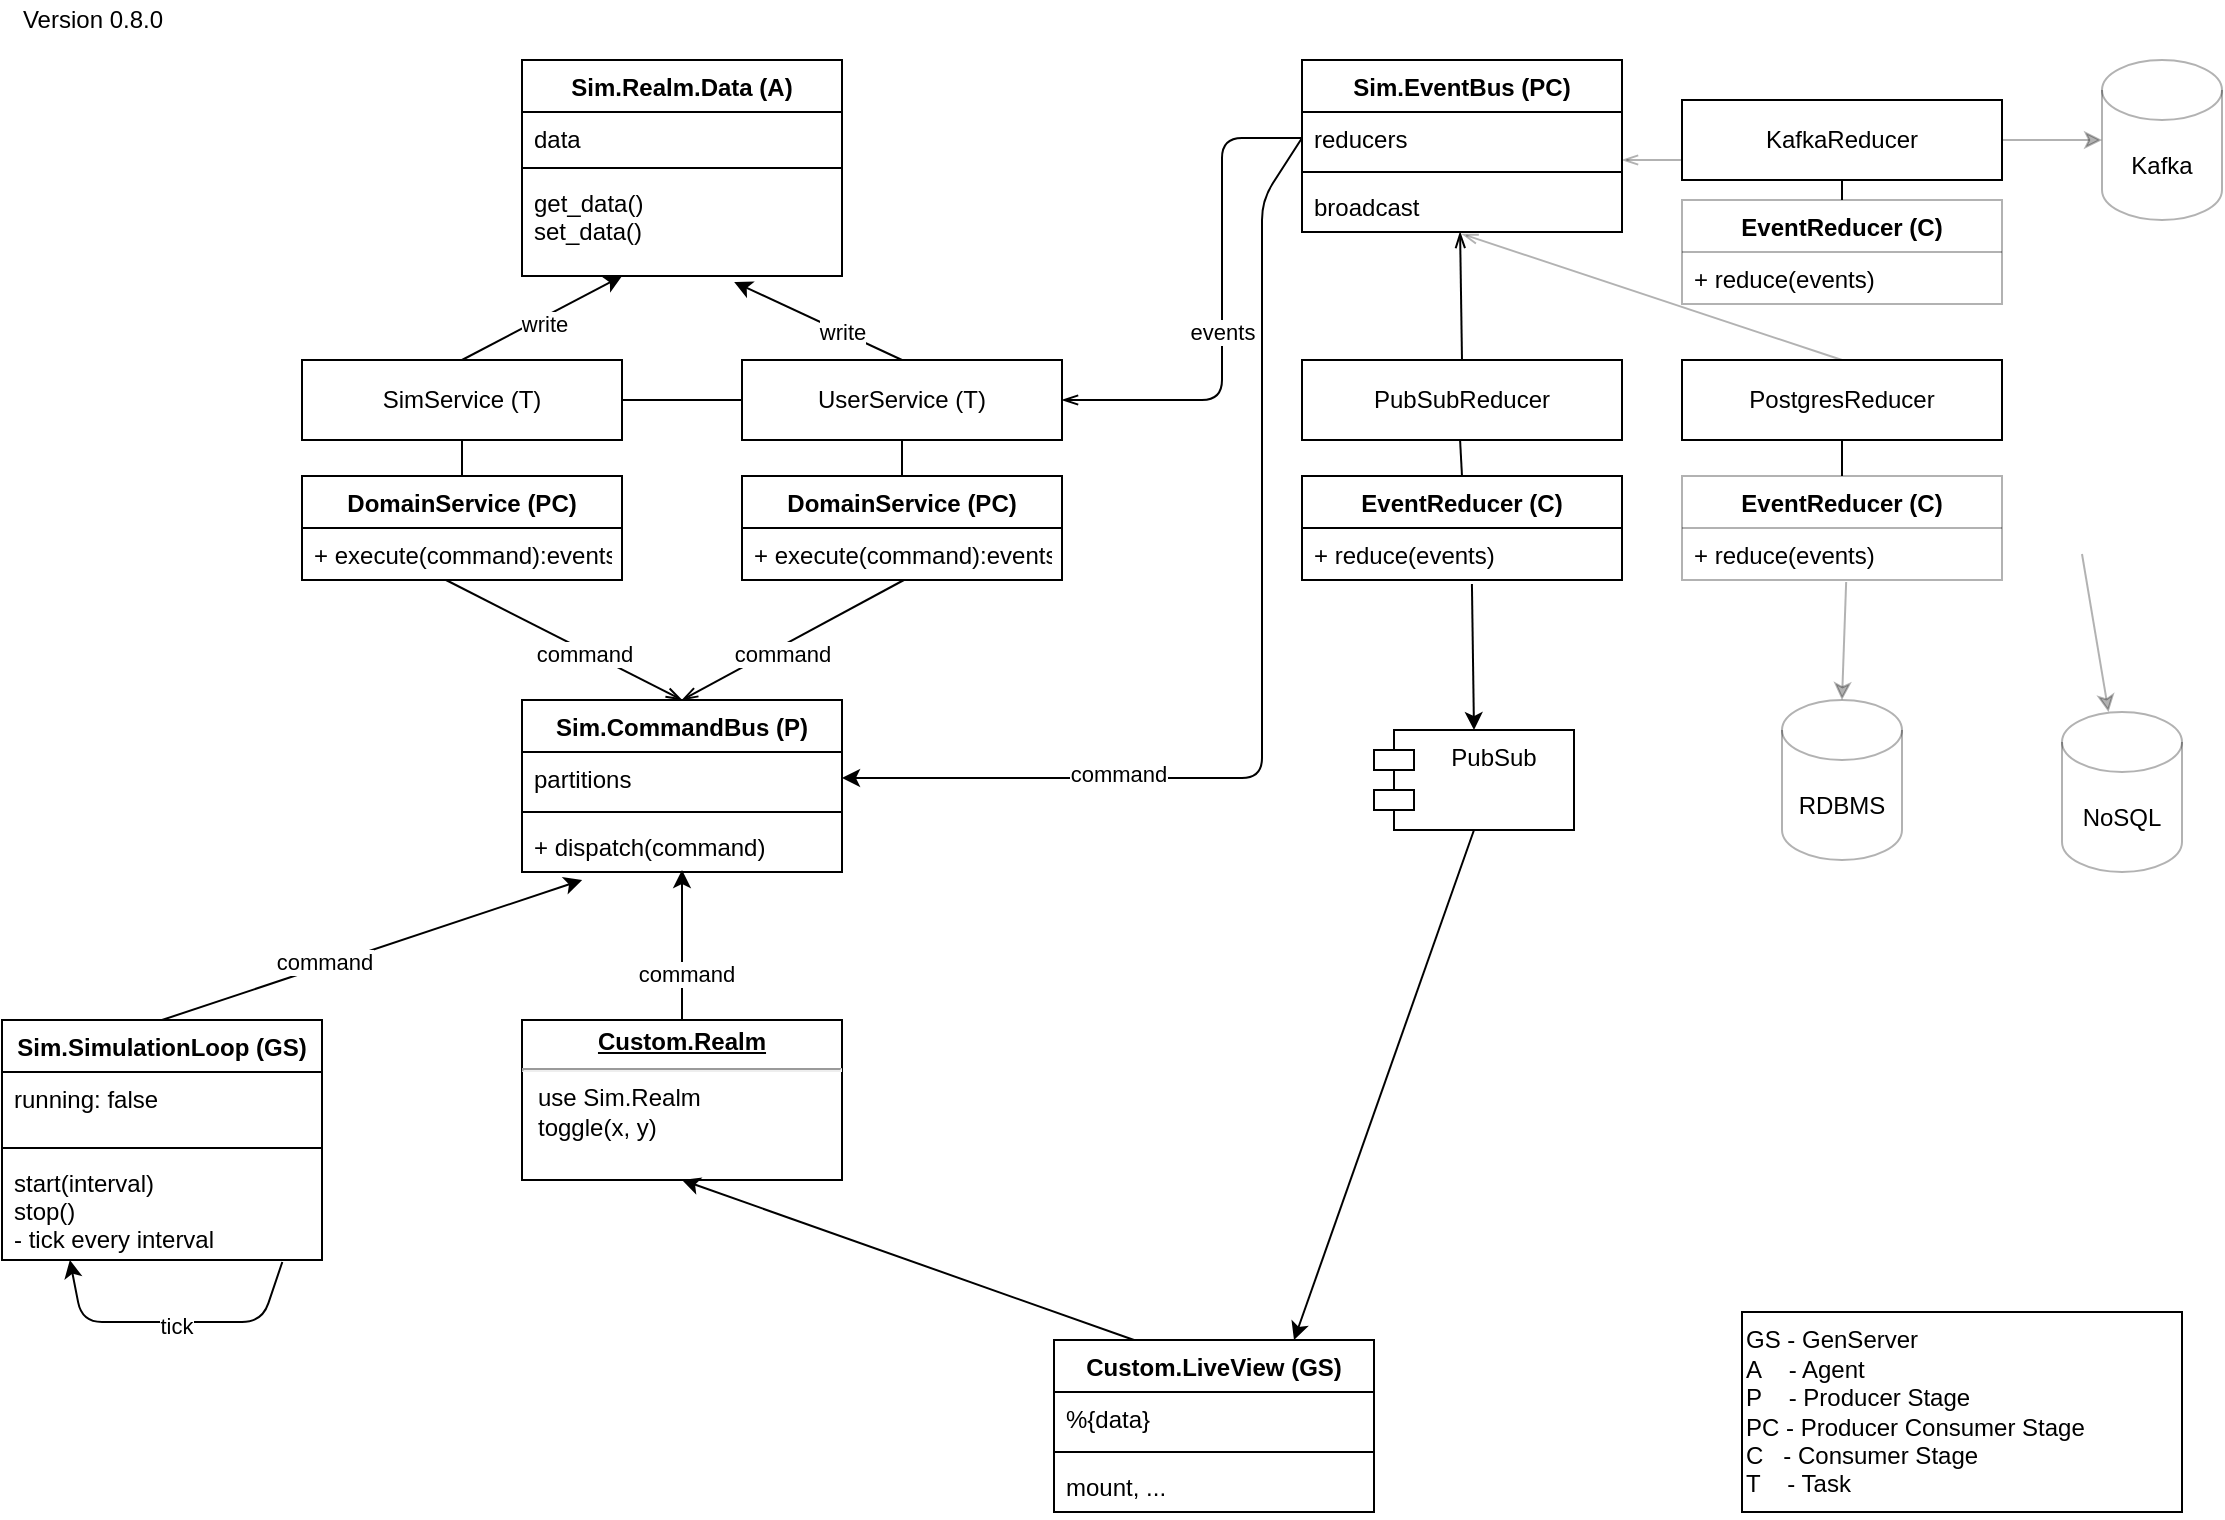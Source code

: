 <mxfile version="16.5.1" type="device"><diagram id="AdwI3hXEqUXo8Jf-QVOq" name="Page-1"><mxGraphModel dx="946" dy="616" grid="1" gridSize="10" guides="1" tooltips="1" connect="1" arrows="1" fold="1" page="1" pageScale="1" pageWidth="1169" pageHeight="827" math="0" shadow="0"><root><mxCell id="0"/><mxCell id="1" parent="0"/><mxCell id="UOPCzXccM1k2bYzfqvpx-34" value="&lt;p style=&quot;margin: 0px ; margin-top: 4px ; text-align: center ; text-decoration: underline&quot;&gt;&lt;b&gt;Custom.Realm&lt;/b&gt;&lt;/p&gt;&lt;hr&gt;&lt;p style=&quot;margin: 0px ; margin-left: 8px&quot;&gt;use Sim.Realm&lt;/p&gt;&lt;p style=&quot;margin: 0px ; margin-left: 8px&quot;&gt;toggle(x, y)&lt;/p&gt;" style="verticalAlign=top;align=left;overflow=fill;fontSize=12;fontFamily=Helvetica;html=1;" parent="1" vertex="1"><mxGeometry x="290" y="550" width="160" height="80" as="geometry"/></mxCell><mxCell id="UOPCzXccM1k2bYzfqvpx-37" style="edgeStyle=orthogonalEdgeStyle;rounded=0;orthogonalLoop=1;jettySize=auto;html=1;exitX=0.5;exitY=1;exitDx=0;exitDy=0;" parent="1" source="UOPCzXccM1k2bYzfqvpx-34" target="UOPCzXccM1k2bYzfqvpx-34" edge="1"><mxGeometry relative="1" as="geometry"/></mxCell><mxCell id="UOPCzXccM1k2bYzfqvpx-52" value="" style="endArrow=classic;html=1;entryX=0.5;entryY=1;entryDx=0;entryDy=0;exitX=0.25;exitY=0;exitDx=0;exitDy=0;" parent="1" source="UOPCzXccM1k2bYzfqvpx-47" target="UOPCzXccM1k2bYzfqvpx-34" edge="1"><mxGeometry width="50" height="50" relative="1" as="geometry"><mxPoint x="190" y="631" as="sourcePoint"/><mxPoint x="240" y="581" as="targetPoint"/></mxGeometry></mxCell><mxCell id="UOPCzXccM1k2bYzfqvpx-5" value="Sim.Realm.Data (A)" style="swimlane;fontStyle=1;align=center;verticalAlign=top;childLayout=stackLayout;horizontal=1;startSize=26;horizontalStack=0;resizeParent=1;resizeParentMax=0;resizeLast=0;collapsible=1;marginBottom=0;" parent="1" vertex="1"><mxGeometry x="290" y="70" width="160" height="108" as="geometry"/></mxCell><mxCell id="UOPCzXccM1k2bYzfqvpx-6" value="data" style="text;strokeColor=none;fillColor=none;align=left;verticalAlign=top;spacingLeft=4;spacingRight=4;overflow=hidden;rotatable=0;points=[[0,0.5],[1,0.5]];portConstraint=eastwest;" parent="UOPCzXccM1k2bYzfqvpx-5" vertex="1"><mxGeometry y="26" width="160" height="24" as="geometry"/></mxCell><mxCell id="UOPCzXccM1k2bYzfqvpx-7" value="" style="line;strokeWidth=1;fillColor=none;align=left;verticalAlign=middle;spacingTop=-1;spacingLeft=3;spacingRight=3;rotatable=0;labelPosition=right;points=[];portConstraint=eastwest;" parent="UOPCzXccM1k2bYzfqvpx-5" vertex="1"><mxGeometry y="50" width="160" height="8" as="geometry"/></mxCell><mxCell id="UOPCzXccM1k2bYzfqvpx-8" value="get_data()&#10;set_data()" style="text;strokeColor=none;fillColor=none;align=left;verticalAlign=top;spacingLeft=4;spacingRight=4;overflow=hidden;rotatable=0;points=[[0,0.5],[1,0.5]];portConstraint=eastwest;" parent="UOPCzXccM1k2bYzfqvpx-5" vertex="1"><mxGeometry y="58" width="160" height="50" as="geometry"/></mxCell><mxCell id="UOPCzXccM1k2bYzfqvpx-9" value="Sim.SimulationLoop (GS)" style="swimlane;fontStyle=1;align=center;verticalAlign=top;childLayout=stackLayout;horizontal=1;startSize=26;horizontalStack=0;resizeParent=1;resizeParentMax=0;resizeLast=0;collapsible=1;marginBottom=0;" parent="1" vertex="1"><mxGeometry x="30" y="550" width="160" height="120" as="geometry"/></mxCell><mxCell id="UOPCzXccM1k2bYzfqvpx-10" value="running: false" style="text;strokeColor=none;fillColor=none;align=left;verticalAlign=top;spacingLeft=4;spacingRight=4;overflow=hidden;rotatable=0;points=[[0,0.5],[1,0.5]];portConstraint=eastwest;" parent="UOPCzXccM1k2bYzfqvpx-9" vertex="1"><mxGeometry y="26" width="160" height="34" as="geometry"/></mxCell><mxCell id="UOPCzXccM1k2bYzfqvpx-11" value="" style="line;strokeWidth=1;fillColor=none;align=left;verticalAlign=middle;spacingTop=-1;spacingLeft=3;spacingRight=3;rotatable=0;labelPosition=right;points=[];portConstraint=eastwest;" parent="UOPCzXccM1k2bYzfqvpx-9" vertex="1"><mxGeometry y="60" width="160" height="8" as="geometry"/></mxCell><mxCell id="UOPCzXccM1k2bYzfqvpx-12" value="start(interval)&#10;stop()&#10;- tick every interval" style="text;strokeColor=none;fillColor=none;align=left;verticalAlign=top;spacingLeft=4;spacingRight=4;overflow=hidden;rotatable=0;points=[[0,0.5],[1,0.5]];portConstraint=eastwest;" parent="UOPCzXccM1k2bYzfqvpx-9" vertex="1"><mxGeometry y="68" width="160" height="52" as="geometry"/></mxCell><mxCell id="UOPCzXccM1k2bYzfqvpx-57" value="" style="endArrow=classic;html=1;entryX=0.212;entryY=1;entryDx=0;entryDy=0;entryPerimeter=0;exitX=0.876;exitY=1.019;exitDx=0;exitDy=0;exitPerimeter=0;" parent="UOPCzXccM1k2bYzfqvpx-9" source="UOPCzXccM1k2bYzfqvpx-12" target="UOPCzXccM1k2bYzfqvpx-12" edge="1"><mxGeometry width="50" height="50" relative="1" as="geometry"><mxPoint x="170" y="130" as="sourcePoint"/><mxPoint x="140" y="170" as="targetPoint"/><Array as="points"><mxPoint x="130" y="151"/><mxPoint x="40" y="151"/></Array></mxGeometry></mxCell><mxCell id="UOPCzXccM1k2bYzfqvpx-58" value="tick" style="edgeLabel;html=1;align=center;verticalAlign=middle;resizable=0;points=[];" parent="UOPCzXccM1k2bYzfqvpx-57" vertex="1" connectable="0"><mxGeometry x="-0.021" y="1" relative="1" as="geometry"><mxPoint y="1" as="offset"/></mxGeometry></mxCell><mxCell id="UOPCzXccM1k2bYzfqvpx-47" value="Custom.LiveView (GS)" style="swimlane;fontStyle=1;align=center;verticalAlign=top;childLayout=stackLayout;horizontal=1;startSize=26;horizontalStack=0;resizeParent=1;resizeParentMax=0;resizeLast=0;collapsible=1;marginBottom=0;" parent="1" vertex="1"><mxGeometry x="556" y="710" width="160" height="86" as="geometry"/></mxCell><mxCell id="UOPCzXccM1k2bYzfqvpx-48" value="%{data}" style="text;strokeColor=none;fillColor=none;align=left;verticalAlign=top;spacingLeft=4;spacingRight=4;overflow=hidden;rotatable=0;points=[[0,0.5],[1,0.5]];portConstraint=eastwest;" parent="UOPCzXccM1k2bYzfqvpx-47" vertex="1"><mxGeometry y="26" width="160" height="26" as="geometry"/></mxCell><mxCell id="UOPCzXccM1k2bYzfqvpx-49" value="" style="line;strokeWidth=1;fillColor=none;align=left;verticalAlign=middle;spacingTop=-1;spacingLeft=3;spacingRight=3;rotatable=0;labelPosition=right;points=[];portConstraint=eastwest;" parent="UOPCzXccM1k2bYzfqvpx-47" vertex="1"><mxGeometry y="52" width="160" height="8" as="geometry"/></mxCell><mxCell id="UOPCzXccM1k2bYzfqvpx-50" value="mount, ..." style="text;strokeColor=none;fillColor=none;align=left;verticalAlign=top;spacingLeft=4;spacingRight=4;overflow=hidden;rotatable=0;points=[[0,0.5],[1,0.5]];portConstraint=eastwest;" parent="UOPCzXccM1k2bYzfqvpx-47" vertex="1"><mxGeometry y="60" width="160" height="26" as="geometry"/></mxCell><mxCell id="2" value="Sim.CommandBus (P)" style="swimlane;fontStyle=1;align=center;verticalAlign=top;childLayout=stackLayout;horizontal=1;startSize=26;horizontalStack=0;resizeParent=1;resizeParentMax=0;resizeLast=0;collapsible=1;marginBottom=0;" parent="1" vertex="1"><mxGeometry x="290" y="390" width="160" height="86" as="geometry"/></mxCell><mxCell id="3" value="partitions" style="text;strokeColor=none;fillColor=none;align=left;verticalAlign=top;spacingLeft=4;spacingRight=4;overflow=hidden;rotatable=0;points=[[0,0.5],[1,0.5]];portConstraint=eastwest;" parent="2" vertex="1"><mxGeometry y="26" width="160" height="26" as="geometry"/></mxCell><mxCell id="4" value="" style="line;strokeWidth=1;fillColor=none;align=left;verticalAlign=middle;spacingTop=-1;spacingLeft=3;spacingRight=3;rotatable=0;labelPosition=right;points=[];portConstraint=eastwest;" parent="2" vertex="1"><mxGeometry y="52" width="160" height="8" as="geometry"/></mxCell><mxCell id="5" value="+ dispatch(command)" style="text;strokeColor=none;fillColor=none;align=left;verticalAlign=top;spacingLeft=4;spacingRight=4;overflow=hidden;rotatable=0;points=[[0,0.5],[1,0.5]];portConstraint=eastwest;" parent="2" vertex="1"><mxGeometry y="60" width="160" height="26" as="geometry"/></mxCell><mxCell id="6" value="DomainService (PC)" style="swimlane;fontStyle=1;align=center;verticalAlign=top;childLayout=stackLayout;horizontal=1;startSize=26;horizontalStack=0;resizeParent=1;resizeParentMax=0;resizeLast=0;collapsible=1;marginBottom=0;" parent="1" vertex="1"><mxGeometry x="180" y="278" width="160" height="52" as="geometry"/></mxCell><mxCell id="9" value="+ execute(command):events" style="text;strokeColor=none;fillColor=none;align=left;verticalAlign=top;spacingLeft=4;spacingRight=4;overflow=hidden;rotatable=0;points=[[0,0.5],[1,0.5]];portConstraint=eastwest;" parent="6" vertex="1"><mxGeometry y="26" width="160" height="26" as="geometry"/></mxCell><mxCell id="10" value="DomainService (PC)" style="swimlane;fontStyle=1;align=center;verticalAlign=top;childLayout=stackLayout;horizontal=1;startSize=26;horizontalStack=0;resizeParent=1;resizeParentMax=0;resizeLast=0;collapsible=1;marginBottom=0;" parent="1" vertex="1"><mxGeometry x="400" y="278" width="160" height="52" as="geometry"/></mxCell><mxCell id="13" value="+ execute(command):events" style="text;strokeColor=none;fillColor=none;align=left;verticalAlign=top;spacingLeft=4;spacingRight=4;overflow=hidden;rotatable=0;points=[[0,0.5],[1,0.5]];portConstraint=eastwest;" parent="10" vertex="1"><mxGeometry y="26" width="160" height="26" as="geometry"/></mxCell><mxCell id="14" value="Sim.EventBus (PC)" style="swimlane;fontStyle=1;align=center;verticalAlign=top;childLayout=stackLayout;horizontal=1;startSize=26;horizontalStack=0;resizeParent=1;resizeParentMax=0;resizeLast=0;collapsible=1;marginBottom=0;" parent="1" vertex="1"><mxGeometry x="680" y="70" width="160" height="86" as="geometry"/></mxCell><mxCell id="15" value="reducers" style="text;strokeColor=none;fillColor=none;align=left;verticalAlign=top;spacingLeft=4;spacingRight=4;overflow=hidden;rotatable=0;points=[[0,0.5],[1,0.5]];portConstraint=eastwest;" parent="14" vertex="1"><mxGeometry y="26" width="160" height="26" as="geometry"/></mxCell><mxCell id="16" value="" style="line;strokeWidth=1;fillColor=none;align=left;verticalAlign=middle;spacingTop=-1;spacingLeft=3;spacingRight=3;rotatable=0;labelPosition=right;points=[];portConstraint=eastwest;" parent="14" vertex="1"><mxGeometry y="52" width="160" height="8" as="geometry"/></mxCell><mxCell id="17" value="broadcast" style="text;strokeColor=none;fillColor=none;align=left;verticalAlign=top;spacingLeft=4;spacingRight=4;overflow=hidden;rotatable=0;points=[[0,0.5],[1,0.5]];portConstraint=eastwest;" parent="14" vertex="1"><mxGeometry y="60" width="160" height="26" as="geometry"/></mxCell><mxCell id="18" value="EventReducer (C)" style="swimlane;fontStyle=1;align=center;verticalAlign=top;childLayout=stackLayout;horizontal=1;startSize=26;horizontalStack=0;resizeParent=1;resizeParentMax=0;resizeLast=0;collapsible=1;marginBottom=0;" parent="1" vertex="1"><mxGeometry x="680" y="278" width="160" height="52" as="geometry"/></mxCell><mxCell id="21" value="+ reduce(events)" style="text;strokeColor=none;fillColor=none;align=left;verticalAlign=top;spacingLeft=4;spacingRight=4;overflow=hidden;rotatable=0;points=[[0,0.5],[1,0.5]];portConstraint=eastwest;" parent="18" vertex="1"><mxGeometry y="26" width="160" height="26" as="geometry"/></mxCell><mxCell id="22" value="PubSub" style="shape=module;align=left;spacingLeft=20;align=center;verticalAlign=top;" parent="1" vertex="1"><mxGeometry x="716" y="405" width="100" height="50" as="geometry"/></mxCell><mxCell id="23" value="RDBMS" style="shape=cylinder3;whiteSpace=wrap;html=1;boundedLbl=1;backgroundOutline=1;size=15;opacity=30;" parent="1" vertex="1"><mxGeometry x="920" y="390" width="60" height="80" as="geometry"/></mxCell><mxCell id="24" value="NoSQL" style="shape=cylinder3;whiteSpace=wrap;html=1;boundedLbl=1;backgroundOutline=1;size=15;opacity=30;" parent="1" vertex="1"><mxGeometry x="1060" y="396" width="60" height="80" as="geometry"/></mxCell><mxCell id="25" value="" style="endArrow=classic;html=1;exitX=0.5;exitY=1;exitDx=0;exitDy=0;entryX=0.75;entryY=0;entryDx=0;entryDy=0;" parent="1" source="22" target="UOPCzXccM1k2bYzfqvpx-47" edge="1"><mxGeometry width="50" height="50" relative="1" as="geometry"><mxPoint x="600" y="660" as="sourcePoint"/><mxPoint x="850" y="670" as="targetPoint"/></mxGeometry></mxCell><mxCell id="26" value="" style="endArrow=classic;html=1;exitX=0.5;exitY=0;exitDx=0;exitDy=0;entryX=0.5;entryY=0.962;entryDx=0;entryDy=0;entryPerimeter=0;" parent="1" source="UOPCzXccM1k2bYzfqvpx-34" target="5" edge="1"><mxGeometry width="50" height="50" relative="1" as="geometry"><mxPoint x="560" y="400" as="sourcePoint"/><mxPoint x="610" y="350" as="targetPoint"/></mxGeometry></mxCell><mxCell id="48" value="command" style="edgeLabel;html=1;align=center;verticalAlign=middle;resizable=0;points=[];" parent="26" vertex="1" connectable="0"><mxGeometry x="-0.374" y="-2" relative="1" as="geometry"><mxPoint as="offset"/></mxGeometry></mxCell><mxCell id="27" value="" style="endArrow=none;html=1;exitX=0.5;exitY=0;exitDx=0;exitDy=0;entryX=0.506;entryY=1;entryDx=0;entryDy=0;entryPerimeter=0;startArrow=openThin;startFill=0;endFill=0;" parent="1" source="2" target="13" edge="1"><mxGeometry width="50" height="50" relative="1" as="geometry"><mxPoint x="560" y="400" as="sourcePoint"/><mxPoint x="481" y="297" as="targetPoint"/></mxGeometry></mxCell><mxCell id="47" value="command" style="edgeLabel;html=1;align=center;verticalAlign=middle;resizable=0;points=[];" parent="27" vertex="1" connectable="0"><mxGeometry x="-0.138" y="-3" relative="1" as="geometry"><mxPoint as="offset"/></mxGeometry></mxCell><mxCell id="28" value="" style="endArrow=none;html=1;exitX=0.5;exitY=0;exitDx=0;exitDy=0;entryX=0.45;entryY=1;entryDx=0;entryDy=0;entryPerimeter=0;endFill=0;startArrow=openThin;startFill=0;" parent="1" source="2" target="9" edge="1"><mxGeometry width="50" height="50" relative="1" as="geometry"><mxPoint x="560" y="400" as="sourcePoint"/><mxPoint x="610" y="350" as="targetPoint"/></mxGeometry></mxCell><mxCell id="46" value="command" style="edgeLabel;html=1;align=center;verticalAlign=middle;resizable=0;points=[];" parent="28" vertex="1" connectable="0"><mxGeometry x="-0.311" y="1" relative="1" as="geometry"><mxPoint x="-8.54" y="-4" as="offset"/></mxGeometry></mxCell><mxCell id="29" value="" style="endArrow=classic;html=1;exitX=0.5;exitY=0;exitDx=0;exitDy=0;entryX=0.188;entryY=1.154;entryDx=0;entryDy=0;entryPerimeter=0;" parent="1" source="UOPCzXccM1k2bYzfqvpx-9" target="5" edge="1"><mxGeometry width="50" height="50" relative="1" as="geometry"><mxPoint x="160" y="610" as="sourcePoint"/><mxPoint x="210" y="560" as="targetPoint"/></mxGeometry></mxCell><mxCell id="49" value="command" style="edgeLabel;html=1;align=center;verticalAlign=middle;resizable=0;points=[];" parent="29" vertex="1" connectable="0"><mxGeometry x="-0.223" y="2" relative="1" as="geometry"><mxPoint as="offset"/></mxGeometry></mxCell><mxCell id="30" value="" style="endArrow=classic;html=1;exitX=0.5;exitY=0;exitDx=0;exitDy=0;entryX=0.313;entryY=1;entryDx=0;entryDy=0;entryPerimeter=0;" parent="1" source="hB40wDocYYzdsAfpNiLK-57" target="UOPCzXccM1k2bYzfqvpx-8" edge="1"><mxGeometry width="50" height="50" relative="1" as="geometry"><mxPoint x="410" y="210" as="sourcePoint"/><mxPoint x="360" y="180" as="targetPoint"/></mxGeometry></mxCell><mxCell id="44" value="write" style="edgeLabel;html=1;align=center;verticalAlign=middle;resizable=0;points=[];" parent="30" vertex="1" connectable="0"><mxGeometry x="-0.013" y="-3" relative="1" as="geometry"><mxPoint as="offset"/></mxGeometry></mxCell><mxCell id="31" value="" style="endArrow=classic;html=1;entryX=0.663;entryY=1.06;entryDx=0;entryDy=0;entryPerimeter=0;exitX=0.5;exitY=0;exitDx=0;exitDy=0;" parent="1" source="hB40wDocYYzdsAfpNiLK-59" target="UOPCzXccM1k2bYzfqvpx-8" edge="1"><mxGeometry width="50" height="50" relative="1" as="geometry"><mxPoint x="500" y="200" as="sourcePoint"/><mxPoint x="460" y="160" as="targetPoint"/></mxGeometry></mxCell><mxCell id="45" value="write" style="edgeLabel;html=1;align=center;verticalAlign=middle;resizable=0;points=[];" parent="31" vertex="1" connectable="0"><mxGeometry x="-0.291" relative="1" as="geometry"><mxPoint as="offset"/></mxGeometry></mxCell><mxCell id="32" value="EventReducer (C)" style="swimlane;fontStyle=1;align=center;verticalAlign=top;childLayout=stackLayout;horizontal=1;startSize=26;horizontalStack=0;resizeParent=1;resizeParentMax=0;resizeLast=0;collapsible=1;marginBottom=0;opacity=30;" parent="1" vertex="1"><mxGeometry x="870" y="278" width="160" height="52" as="geometry"/></mxCell><mxCell id="35" value="+ reduce(events)" style="text;strokeColor=none;fillColor=none;align=left;verticalAlign=top;spacingLeft=4;spacingRight=4;overflow=hidden;rotatable=0;points=[[0,0.5],[1,0.5]];portConstraint=eastwest;opacity=30;" parent="32" vertex="1"><mxGeometry y="26" width="160" height="26" as="geometry"/></mxCell><mxCell id="36" value="" style="endArrow=none;html=1;exitX=0.494;exitY=1;exitDx=0;exitDy=0;exitPerimeter=0;entryX=0.5;entryY=0;entryDx=0;entryDy=0;endFill=0;startArrow=none;startFill=0;" parent="1" source="hB40wDocYYzdsAfpNiLK-68" target="18" edge="1"><mxGeometry width="50" height="50" relative="1" as="geometry"><mxPoint x="570" y="260" as="sourcePoint"/><mxPoint x="620" y="210" as="targetPoint"/></mxGeometry></mxCell><mxCell id="38" value="" style="endArrow=none;html=1;entryX=0.5;entryY=0;entryDx=0;entryDy=0;opacity=30;startArrow=openThin;startFill=0;endFill=0;" parent="1" target="hB40wDocYYzdsAfpNiLK-72" edge="1"><mxGeometry width="50" height="50" relative="1" as="geometry"><mxPoint x="760" y="157" as="sourcePoint"/><mxPoint x="620" y="210" as="targetPoint"/></mxGeometry></mxCell><mxCell id="39" value="" style="endArrow=classic;html=1;exitX=0.531;exitY=1.077;exitDx=0;exitDy=0;exitPerimeter=0;entryX=0.5;entryY=0;entryDx=0;entryDy=0;" parent="1" source="21" target="22" edge="1"><mxGeometry width="50" height="50" relative="1" as="geometry"><mxPoint x="570" y="420" as="sourcePoint"/><mxPoint x="620" y="370" as="targetPoint"/></mxGeometry></mxCell><mxCell id="40" value="" style="endArrow=classic;html=1;entryX=0.5;entryY=0;entryDx=0;entryDy=0;entryPerimeter=0;opacity=30;exitX=0.513;exitY=1.038;exitDx=0;exitDy=0;exitPerimeter=0;" parent="1" source="35" target="23" edge="1"><mxGeometry width="50" height="50" relative="1" as="geometry"><mxPoint x="920" y="340" as="sourcePoint"/><mxPoint x="620" y="370" as="targetPoint"/></mxGeometry></mxCell><mxCell id="41" value="" style="endArrow=classic;html=1;opacity=30;" parent="1" target="24" edge="1"><mxGeometry width="50" height="50" relative="1" as="geometry"><mxPoint x="1070" y="317" as="sourcePoint"/><mxPoint x="620" y="370" as="targetPoint"/></mxGeometry></mxCell><mxCell id="42" value="" style="endArrow=none;html=1;exitX=1;exitY=0.5;exitDx=0;exitDy=0;entryX=0;entryY=0.5;entryDx=0;entryDy=0;endFill=0;startArrow=openThin;startFill=0;" parent="1" source="hB40wDocYYzdsAfpNiLK-59" target="15" edge="1"><mxGeometry width="50" height="50" relative="1" as="geometry"><mxPoint x="570" y="280" as="sourcePoint"/><mxPoint x="620" y="230" as="targetPoint"/><Array as="points"><mxPoint x="640" y="240"/><mxPoint x="640" y="109"/></Array></mxGeometry></mxCell><mxCell id="43" value="events" style="edgeLabel;html=1;align=center;verticalAlign=middle;resizable=0;points=[];" parent="42" vertex="1" connectable="0"><mxGeometry x="-0.092" relative="1" as="geometry"><mxPoint as="offset"/></mxGeometry></mxCell><mxCell id="50" value="Kafka" style="shape=cylinder3;whiteSpace=wrap;html=1;boundedLbl=1;backgroundOutline=1;size=15;opacity=30;" parent="1" vertex="1"><mxGeometry x="1080" y="70" width="60" height="80" as="geometry"/></mxCell><mxCell id="51" value="EventReducer (C)" style="swimlane;fontStyle=1;align=center;verticalAlign=top;childLayout=stackLayout;horizontal=1;startSize=26;horizontalStack=0;resizeParent=1;resizeParentMax=0;resizeLast=0;collapsible=1;marginBottom=0;opacity=30;" parent="1" vertex="1"><mxGeometry x="870" y="140" width="160" height="52" as="geometry"/></mxCell><mxCell id="54" value="+ reduce(events)" style="text;strokeColor=none;fillColor=none;align=left;verticalAlign=top;spacingLeft=4;spacingRight=4;overflow=hidden;rotatable=0;points=[[0,0.5],[1,0.5]];portConstraint=eastwest;opacity=30;" parent="51" vertex="1"><mxGeometry y="26" width="160" height="26" as="geometry"/></mxCell><mxCell id="55" value="" style="endArrow=classic;html=1;exitX=1;exitY=0.5;exitDx=0;exitDy=0;entryX=0;entryY=0.5;entryDx=0;entryDy=0;entryPerimeter=0;opacity=30;" parent="1" source="hB40wDocYYzdsAfpNiLK-70" target="50" edge="1"><mxGeometry width="50" height="50" relative="1" as="geometry"><mxPoint x="1040" y="120" as="sourcePoint"/><mxPoint x="580" y="292" as="targetPoint"/></mxGeometry></mxCell><mxCell id="56" value="" style="endArrow=none;html=1;entryX=0;entryY=0.75;entryDx=0;entryDy=0;opacity=30;startArrow=openThin;startFill=0;endFill=0;" parent="1" target="hB40wDocYYzdsAfpNiLK-70" edge="1"><mxGeometry width="50" height="50" relative="1" as="geometry"><mxPoint x="840" y="120" as="sourcePoint"/><mxPoint x="880" y="120" as="targetPoint"/></mxGeometry></mxCell><mxCell id="hB40wDocYYzdsAfpNiLK-57" value="SimService (T)" style="rounded=0;whiteSpace=wrap;html=1;" parent="1" vertex="1"><mxGeometry x="180" y="220" width="160" height="40" as="geometry"/></mxCell><mxCell id="hB40wDocYYzdsAfpNiLK-58" value="" style="endArrow=none;html=1;rounded=0;entryX=0.5;entryY=1;entryDx=0;entryDy=0;exitX=0.5;exitY=0;exitDx=0;exitDy=0;" parent="1" source="6" target="hB40wDocYYzdsAfpNiLK-57" edge="1"><mxGeometry width="50" height="50" relative="1" as="geometry"><mxPoint x="450" y="380" as="sourcePoint"/><mxPoint x="500" y="330" as="targetPoint"/></mxGeometry></mxCell><mxCell id="hB40wDocYYzdsAfpNiLK-59" value="UserService (T)" style="rounded=0;whiteSpace=wrap;html=1;" parent="1" vertex="1"><mxGeometry x="400" y="220" width="160" height="40" as="geometry"/></mxCell><mxCell id="hB40wDocYYzdsAfpNiLK-61" value="" style="endArrow=none;html=1;rounded=0;entryX=0.5;entryY=1;entryDx=0;entryDy=0;exitX=0.5;exitY=0;exitDx=0;exitDy=0;" parent="1" source="10" target="hB40wDocYYzdsAfpNiLK-59" edge="1"><mxGeometry width="50" height="50" relative="1" as="geometry"><mxPoint x="450" y="380" as="sourcePoint"/><mxPoint x="500" y="330" as="targetPoint"/></mxGeometry></mxCell><mxCell id="hB40wDocYYzdsAfpNiLK-62" value="" style="endArrow=none;html=1;rounded=0;exitX=1;exitY=0.5;exitDx=0;exitDy=0;entryX=0;entryY=0.5;entryDx=0;entryDy=0;" parent="1" source="hB40wDocYYzdsAfpNiLK-57" target="hB40wDocYYzdsAfpNiLK-59" edge="1"><mxGeometry width="50" height="50" relative="1" as="geometry"><mxPoint x="450" y="350" as="sourcePoint"/><mxPoint x="500" y="300" as="targetPoint"/></mxGeometry></mxCell><mxCell id="hB40wDocYYzdsAfpNiLK-64" value="GS - GenServer&lt;br&gt;A&amp;nbsp; &amp;nbsp; - Agent&lt;br&gt;P&amp;nbsp; &amp;nbsp; - Producer Stage&lt;br&gt;PC - Producer Consumer Stage&lt;br&gt;C&amp;nbsp; &amp;nbsp;- Consumer Stage&lt;br&gt;T&amp;nbsp; &amp;nbsp; - Task" style="rounded=0;whiteSpace=wrap;html=1;align=left;" parent="1" vertex="1"><mxGeometry x="900" y="696" width="220" height="100" as="geometry"/></mxCell><mxCell id="hB40wDocYYzdsAfpNiLK-65" value="Version 0.8.0" style="text;html=1;align=center;verticalAlign=middle;resizable=0;points=[];autosize=1;strokeColor=none;fillColor=none;" parent="1" vertex="1"><mxGeometry x="30" y="40" width="90" height="20" as="geometry"/></mxCell><mxCell id="hB40wDocYYzdsAfpNiLK-68" value="PubSubReducer" style="rounded=0;whiteSpace=wrap;html=1;" parent="1" vertex="1"><mxGeometry x="680" y="220" width="160" height="40" as="geometry"/></mxCell><mxCell id="hB40wDocYYzdsAfpNiLK-69" value="" style="endArrow=none;html=1;exitX=0.494;exitY=1;exitDx=0;exitDy=0;exitPerimeter=0;entryX=0.5;entryY=0;entryDx=0;entryDy=0;endFill=0;startArrow=openThin;startFill=0;" parent="1" source="17" target="hB40wDocYYzdsAfpNiLK-68" edge="1"><mxGeometry width="50" height="50" relative="1" as="geometry"><mxPoint x="759.04" y="156" as="sourcePoint"/><mxPoint x="760" y="278" as="targetPoint"/></mxGeometry></mxCell><mxCell id="hB40wDocYYzdsAfpNiLK-70" value="KafkaReducer" style="rounded=0;whiteSpace=wrap;html=1;" parent="1" vertex="1"><mxGeometry x="870" y="90" width="160" height="40" as="geometry"/></mxCell><mxCell id="hB40wDocYYzdsAfpNiLK-72" value="PostgresReducer" style="rounded=0;whiteSpace=wrap;html=1;" parent="1" vertex="1"><mxGeometry x="870" y="220" width="160" height="40" as="geometry"/></mxCell><mxCell id="hB40wDocYYzdsAfpNiLK-74" value="" style="endArrow=none;html=1;rounded=0;entryX=0.5;entryY=1;entryDx=0;entryDy=0;exitX=0.5;exitY=0;exitDx=0;exitDy=0;" parent="1" source="32" target="hB40wDocYYzdsAfpNiLK-72" edge="1"><mxGeometry width="50" height="50" relative="1" as="geometry"><mxPoint x="670" y="350" as="sourcePoint"/><mxPoint x="720" y="300" as="targetPoint"/></mxGeometry></mxCell><mxCell id="hB40wDocYYzdsAfpNiLK-75" value="" style="endArrow=none;html=1;rounded=0;entryX=0.5;entryY=1;entryDx=0;entryDy=0;exitX=0.5;exitY=0;exitDx=0;exitDy=0;" parent="1" source="51" target="hB40wDocYYzdsAfpNiLK-70" edge="1"><mxGeometry width="50" height="50" relative="1" as="geometry"><mxPoint x="950" y="308" as="sourcePoint"/><mxPoint x="950" y="290" as="targetPoint"/></mxGeometry></mxCell><mxCell id="WZIZjPha1K02m6V-Bmab-57" value="" style="endArrow=classic;html=1;rounded=1;exitX=0;exitY=0.5;exitDx=0;exitDy=0;entryX=1;entryY=0.5;entryDx=0;entryDy=0;" edge="1" parent="1" source="15" target="3"><mxGeometry width="50" height="50" relative="1" as="geometry"><mxPoint x="500" y="340" as="sourcePoint"/><mxPoint x="550" y="290" as="targetPoint"/><Array as="points"><mxPoint x="660" y="140"/><mxPoint x="660" y="429"/></Array></mxGeometry></mxCell><mxCell id="WZIZjPha1K02m6V-Bmab-58" value="command" style="edgeLabel;html=1;align=center;verticalAlign=middle;resizable=0;points=[];" vertex="1" connectable="0" parent="WZIZjPha1K02m6V-Bmab-57"><mxGeometry x="0.485" y="-2" relative="1" as="geometry"><mxPoint as="offset"/></mxGeometry></mxCell></root></mxGraphModel></diagram></mxfile>